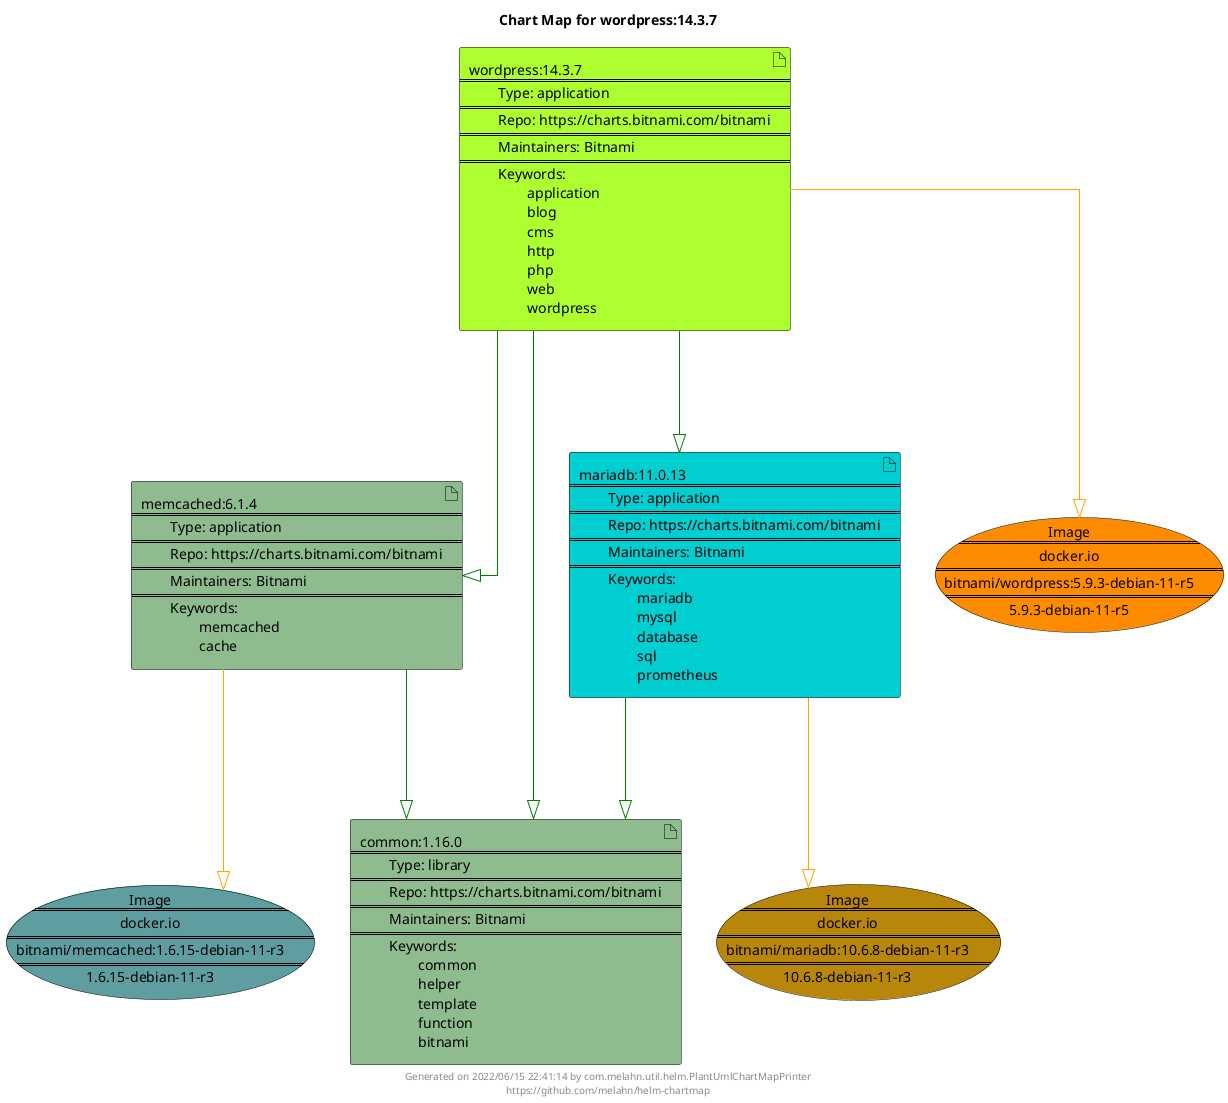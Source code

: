 @startuml
skinparam linetype ortho
skinparam backgroundColor white
skinparam usecaseBorderColor black
skinparam usecaseArrowColor LightSlateGray
skinparam artifactBorderColor black
skinparam artifactArrowColor LightSlateGray

title Chart Map for wordpress:14.3.7

'There are 4 referenced Helm Charts
artifact "wordpress:14.3.7\n====\n\tType: application\n====\n\tRepo: https://charts.bitnami.com/bitnami\n====\n\tMaintainers: Bitnami\n====\n\tKeywords: \n\t\tapplication\n\t\tblog\n\t\tcms\n\t\thttp\n\t\tphp\n\t\tweb\n\t\twordpress" as wordpress_14_3_7 #GreenYellow
artifact "common:1.16.0\n====\n\tType: library\n====\n\tRepo: https://charts.bitnami.com/bitnami\n====\n\tMaintainers: Bitnami\n====\n\tKeywords: \n\t\tcommon\n\t\thelper\n\t\ttemplate\n\t\tfunction\n\t\tbitnami" as common_1_16_0 #DarkSeaGreen
artifact "memcached:6.1.4\n====\n\tType: application\n====\n\tRepo: https://charts.bitnami.com/bitnami\n====\n\tMaintainers: Bitnami\n====\n\tKeywords: \n\t\tmemcached\n\t\tcache" as memcached_6_1_4 #DarkSeaGreen
artifact "mariadb:11.0.13\n====\n\tType: application\n====\n\tRepo: https://charts.bitnami.com/bitnami\n====\n\tMaintainers: Bitnami\n====\n\tKeywords: \n\t\tmariadb\n\t\tmysql\n\t\tdatabase\n\t\tsql\n\t\tprometheus" as mariadb_11_0_13 #DarkTurquoise

'There are 3 referenced Docker Images
usecase "Image\n====\ndocker.io\n====\nbitnami/memcached:1.6.15-debian-11-r3\n====\n1.6.15-debian-11-r3" as docker_io_bitnami_memcached_1_6_15_debian_11_r3 #CadetBlue
usecase "Image\n====\ndocker.io\n====\nbitnami/mariadb:10.6.8-debian-11-r3\n====\n10.6.8-debian-11-r3" as docker_io_bitnami_mariadb_10_6_8_debian_11_r3 #DarkGoldenRod
usecase "Image\n====\ndocker.io\n====\nbitnami/wordpress:5.9.3-debian-11-r5\n====\n5.9.3-debian-11-r5" as docker_io_bitnami_wordpress_5_9_3_debian_11_r5 #Darkorange

'Chart Dependencies
wordpress_14_3_7--[#green]-|>memcached_6_1_4
memcached_6_1_4--[#green]-|>common_1_16_0
wordpress_14_3_7--[#green]-|>common_1_16_0
wordpress_14_3_7--[#green]-|>mariadb_11_0_13
mariadb_11_0_13--[#green]-|>common_1_16_0
wordpress_14_3_7--[#orange]-|>docker_io_bitnami_wordpress_5_9_3_debian_11_r5
memcached_6_1_4--[#orange]-|>docker_io_bitnami_memcached_1_6_15_debian_11_r3
mariadb_11_0_13--[#orange]-|>docker_io_bitnami_mariadb_10_6_8_debian_11_r3

center footer Generated on 2022/06/15 22:41:14 by com.melahn.util.helm.PlantUmlChartMapPrinter\nhttps://github.com/melahn/helm-chartmap
@enduml
